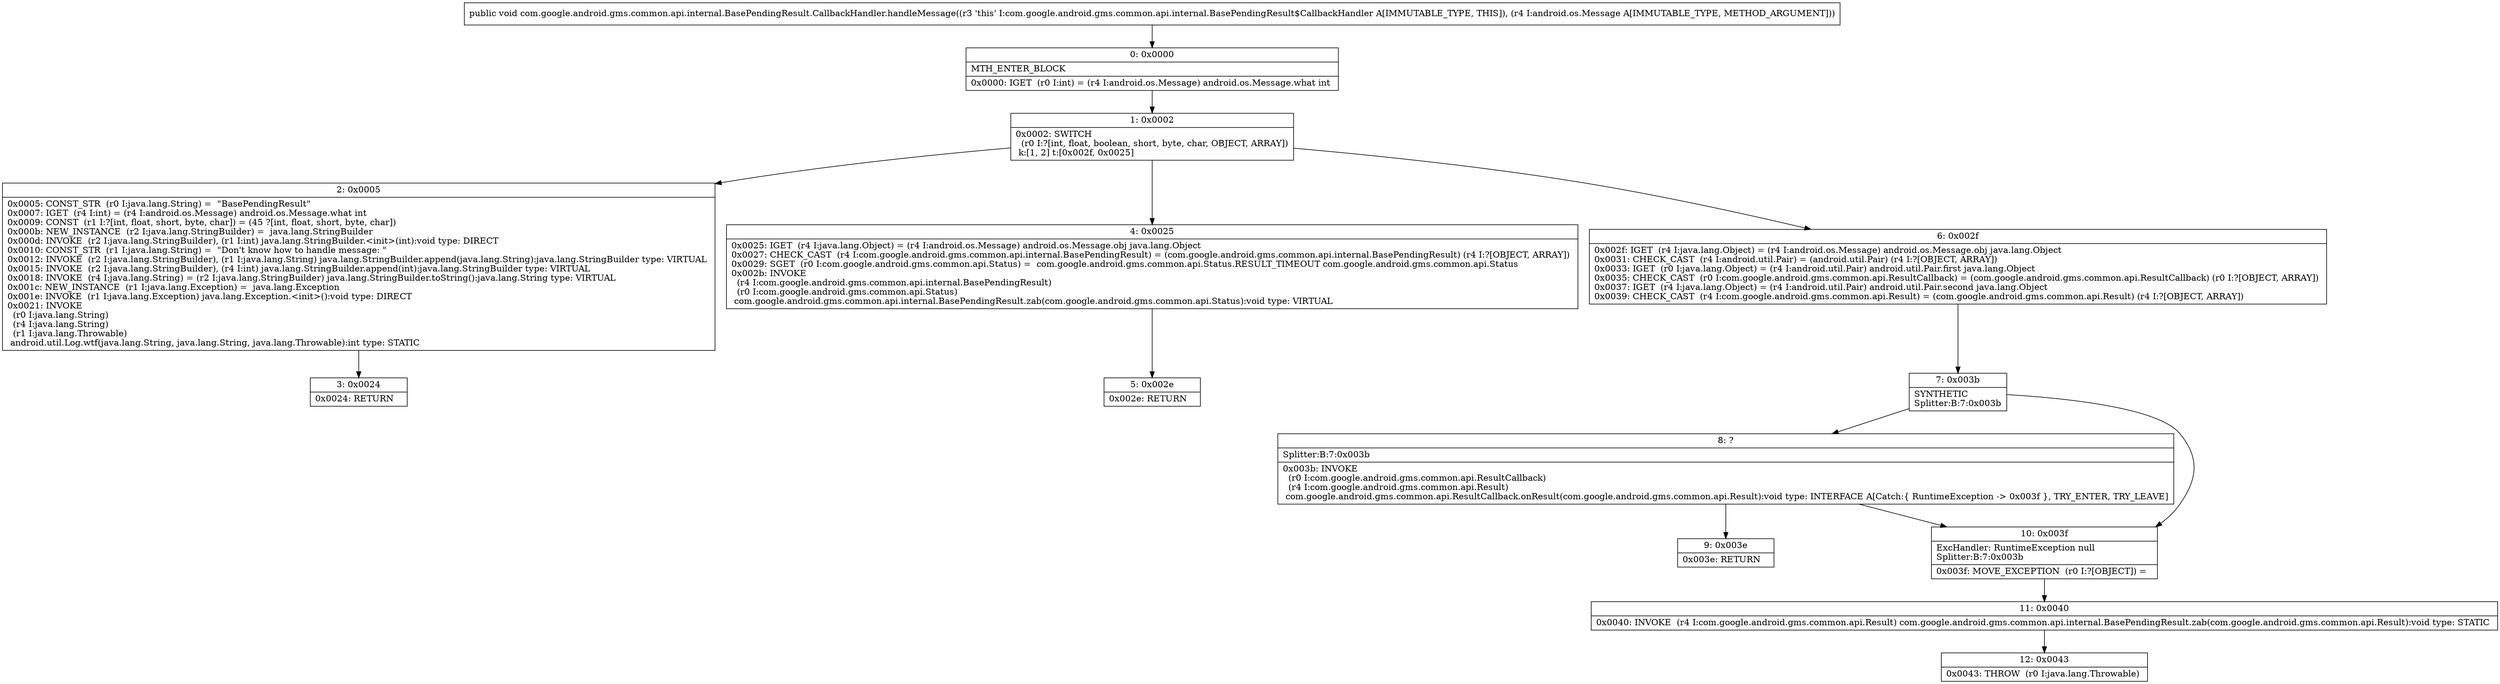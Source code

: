 digraph "CFG forcom.google.android.gms.common.api.internal.BasePendingResult.CallbackHandler.handleMessage(Landroid\/os\/Message;)V" {
Node_0 [shape=record,label="{0\:\ 0x0000|MTH_ENTER_BLOCK\l|0x0000: IGET  (r0 I:int) = (r4 I:android.os.Message) android.os.Message.what int \l}"];
Node_1 [shape=record,label="{1\:\ 0x0002|0x0002: SWITCH  \l  (r0 I:?[int, float, boolean, short, byte, char, OBJECT, ARRAY])\l k:[1, 2] t:[0x002f, 0x0025] \l}"];
Node_2 [shape=record,label="{2\:\ 0x0005|0x0005: CONST_STR  (r0 I:java.lang.String) =  \"BasePendingResult\" \l0x0007: IGET  (r4 I:int) = (r4 I:android.os.Message) android.os.Message.what int \l0x0009: CONST  (r1 I:?[int, float, short, byte, char]) = (45 ?[int, float, short, byte, char]) \l0x000b: NEW_INSTANCE  (r2 I:java.lang.StringBuilder) =  java.lang.StringBuilder \l0x000d: INVOKE  (r2 I:java.lang.StringBuilder), (r1 I:int) java.lang.StringBuilder.\<init\>(int):void type: DIRECT \l0x0010: CONST_STR  (r1 I:java.lang.String) =  \"Don't know how to handle message: \" \l0x0012: INVOKE  (r2 I:java.lang.StringBuilder), (r1 I:java.lang.String) java.lang.StringBuilder.append(java.lang.String):java.lang.StringBuilder type: VIRTUAL \l0x0015: INVOKE  (r2 I:java.lang.StringBuilder), (r4 I:int) java.lang.StringBuilder.append(int):java.lang.StringBuilder type: VIRTUAL \l0x0018: INVOKE  (r4 I:java.lang.String) = (r2 I:java.lang.StringBuilder) java.lang.StringBuilder.toString():java.lang.String type: VIRTUAL \l0x001c: NEW_INSTANCE  (r1 I:java.lang.Exception) =  java.lang.Exception \l0x001e: INVOKE  (r1 I:java.lang.Exception) java.lang.Exception.\<init\>():void type: DIRECT \l0x0021: INVOKE  \l  (r0 I:java.lang.String)\l  (r4 I:java.lang.String)\l  (r1 I:java.lang.Throwable)\l android.util.Log.wtf(java.lang.String, java.lang.String, java.lang.Throwable):int type: STATIC \l}"];
Node_3 [shape=record,label="{3\:\ 0x0024|0x0024: RETURN   \l}"];
Node_4 [shape=record,label="{4\:\ 0x0025|0x0025: IGET  (r4 I:java.lang.Object) = (r4 I:android.os.Message) android.os.Message.obj java.lang.Object \l0x0027: CHECK_CAST  (r4 I:com.google.android.gms.common.api.internal.BasePendingResult) = (com.google.android.gms.common.api.internal.BasePendingResult) (r4 I:?[OBJECT, ARRAY]) \l0x0029: SGET  (r0 I:com.google.android.gms.common.api.Status) =  com.google.android.gms.common.api.Status.RESULT_TIMEOUT com.google.android.gms.common.api.Status \l0x002b: INVOKE  \l  (r4 I:com.google.android.gms.common.api.internal.BasePendingResult)\l  (r0 I:com.google.android.gms.common.api.Status)\l com.google.android.gms.common.api.internal.BasePendingResult.zab(com.google.android.gms.common.api.Status):void type: VIRTUAL \l}"];
Node_5 [shape=record,label="{5\:\ 0x002e|0x002e: RETURN   \l}"];
Node_6 [shape=record,label="{6\:\ 0x002f|0x002f: IGET  (r4 I:java.lang.Object) = (r4 I:android.os.Message) android.os.Message.obj java.lang.Object \l0x0031: CHECK_CAST  (r4 I:android.util.Pair) = (android.util.Pair) (r4 I:?[OBJECT, ARRAY]) \l0x0033: IGET  (r0 I:java.lang.Object) = (r4 I:android.util.Pair) android.util.Pair.first java.lang.Object \l0x0035: CHECK_CAST  (r0 I:com.google.android.gms.common.api.ResultCallback) = (com.google.android.gms.common.api.ResultCallback) (r0 I:?[OBJECT, ARRAY]) \l0x0037: IGET  (r4 I:java.lang.Object) = (r4 I:android.util.Pair) android.util.Pair.second java.lang.Object \l0x0039: CHECK_CAST  (r4 I:com.google.android.gms.common.api.Result) = (com.google.android.gms.common.api.Result) (r4 I:?[OBJECT, ARRAY]) \l}"];
Node_7 [shape=record,label="{7\:\ 0x003b|SYNTHETIC\lSplitter:B:7:0x003b\l}"];
Node_8 [shape=record,label="{8\:\ ?|Splitter:B:7:0x003b\l|0x003b: INVOKE  \l  (r0 I:com.google.android.gms.common.api.ResultCallback)\l  (r4 I:com.google.android.gms.common.api.Result)\l com.google.android.gms.common.api.ResultCallback.onResult(com.google.android.gms.common.api.Result):void type: INTERFACE A[Catch:\{ RuntimeException \-\> 0x003f \}, TRY_ENTER, TRY_LEAVE]\l}"];
Node_9 [shape=record,label="{9\:\ 0x003e|0x003e: RETURN   \l}"];
Node_10 [shape=record,label="{10\:\ 0x003f|ExcHandler: RuntimeException null\lSplitter:B:7:0x003b\l|0x003f: MOVE_EXCEPTION  (r0 I:?[OBJECT]) =  \l}"];
Node_11 [shape=record,label="{11\:\ 0x0040|0x0040: INVOKE  (r4 I:com.google.android.gms.common.api.Result) com.google.android.gms.common.api.internal.BasePendingResult.zab(com.google.android.gms.common.api.Result):void type: STATIC \l}"];
Node_12 [shape=record,label="{12\:\ 0x0043|0x0043: THROW  (r0 I:java.lang.Throwable) \l}"];
MethodNode[shape=record,label="{public void com.google.android.gms.common.api.internal.BasePendingResult.CallbackHandler.handleMessage((r3 'this' I:com.google.android.gms.common.api.internal.BasePendingResult$CallbackHandler A[IMMUTABLE_TYPE, THIS]), (r4 I:android.os.Message A[IMMUTABLE_TYPE, METHOD_ARGUMENT])) }"];
MethodNode -> Node_0;
Node_0 -> Node_1;
Node_1 -> Node_2;
Node_1 -> Node_4;
Node_1 -> Node_6;
Node_2 -> Node_3;
Node_4 -> Node_5;
Node_6 -> Node_7;
Node_7 -> Node_8;
Node_7 -> Node_10;
Node_8 -> Node_9;
Node_8 -> Node_10;
Node_10 -> Node_11;
Node_11 -> Node_12;
}

